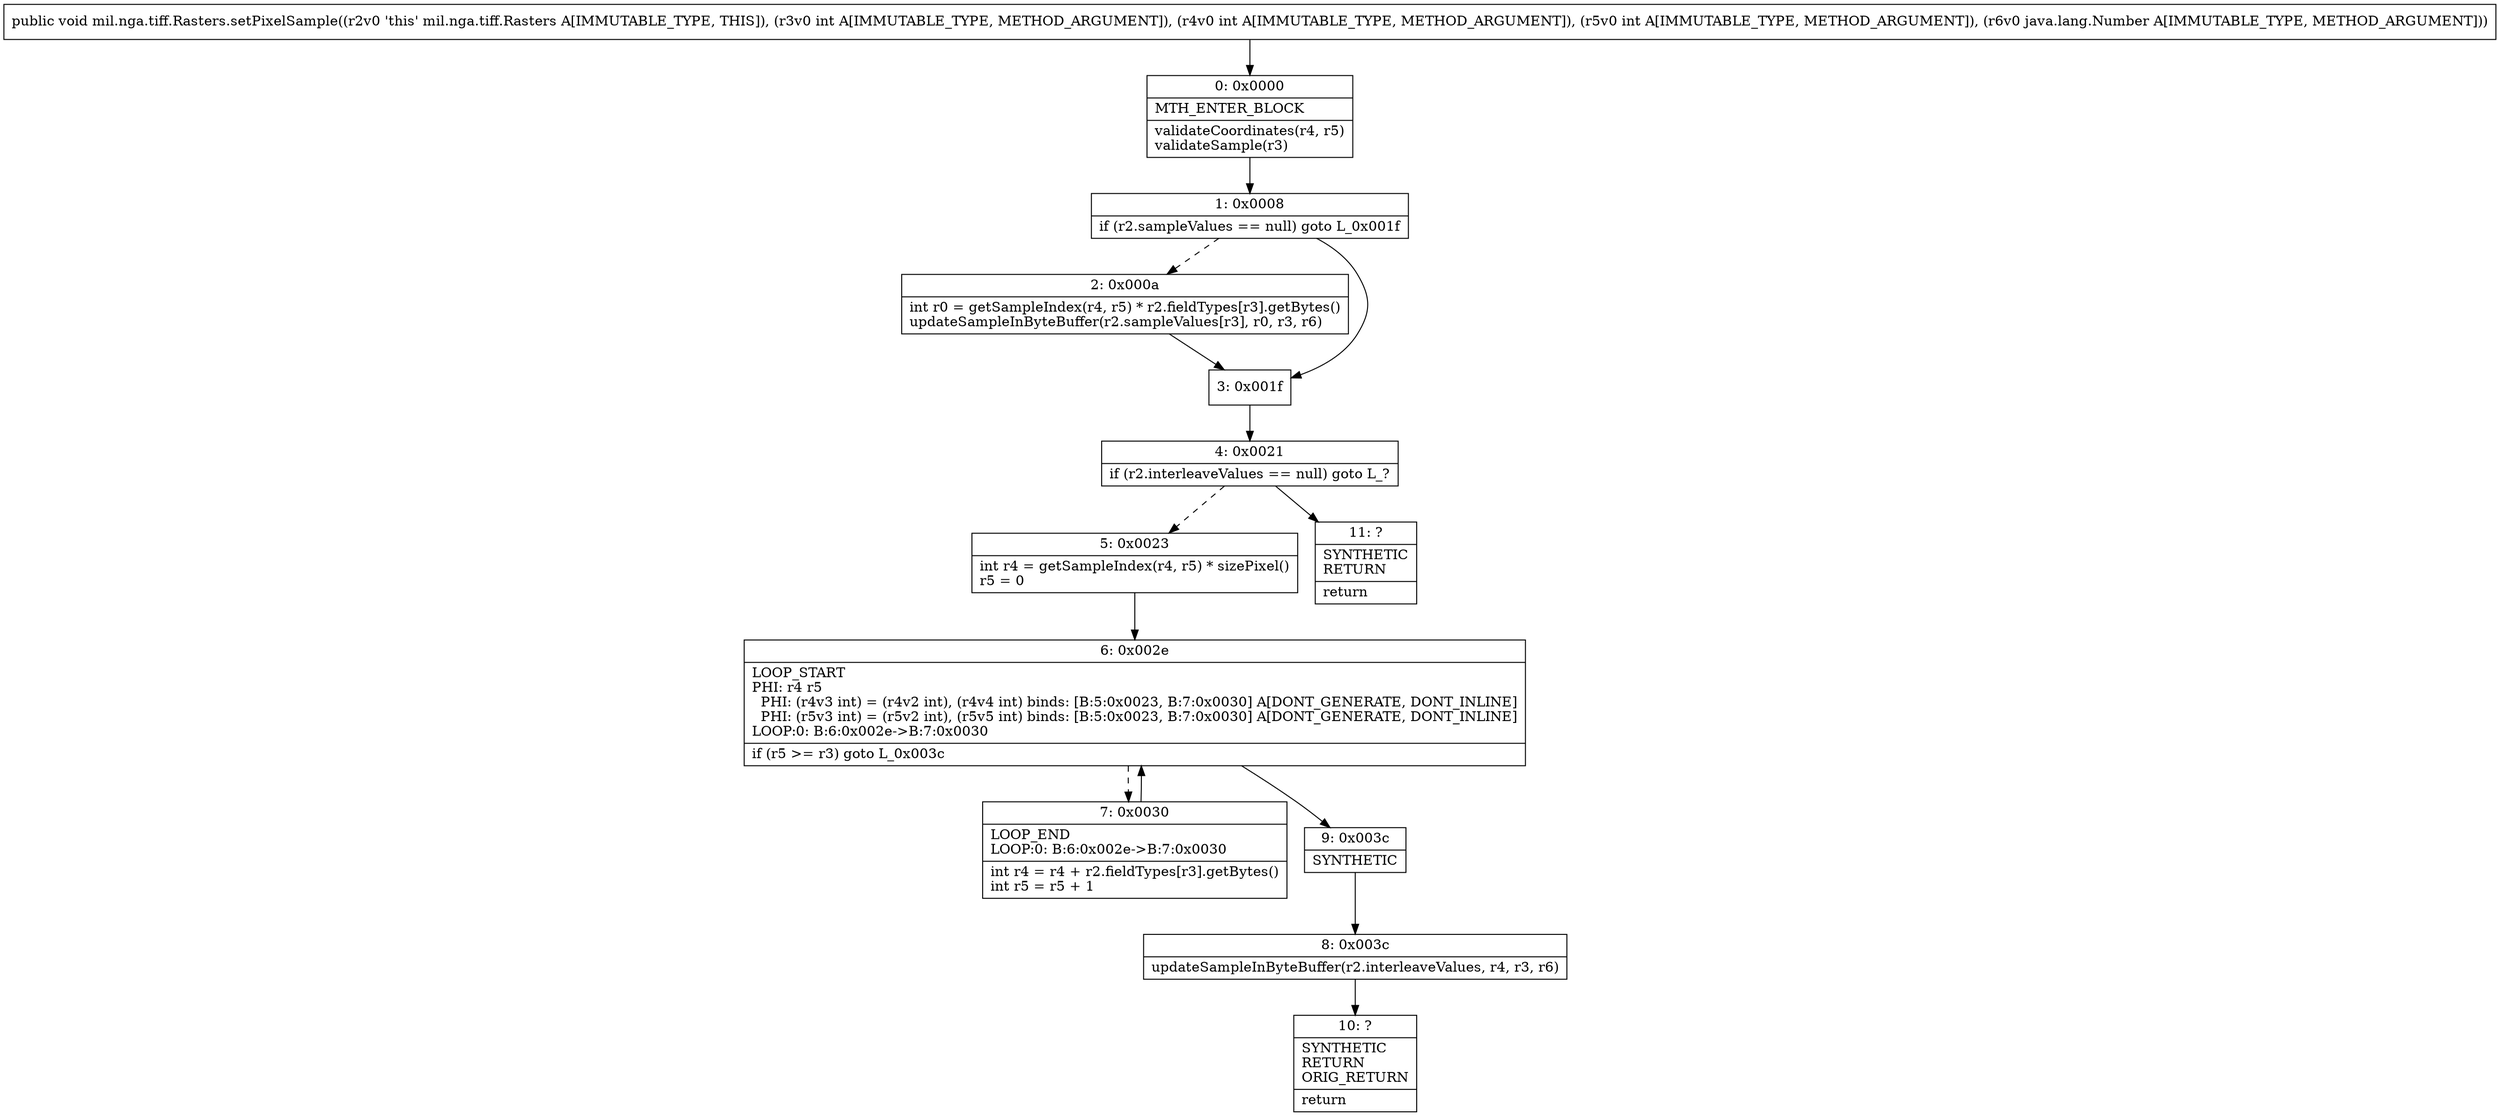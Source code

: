 digraph "CFG formil.nga.tiff.Rasters.setPixelSample(IIILjava\/lang\/Number;)V" {
Node_0 [shape=record,label="{0\:\ 0x0000|MTH_ENTER_BLOCK\l|validateCoordinates(r4, r5)\lvalidateSample(r3)\l}"];
Node_1 [shape=record,label="{1\:\ 0x0008|if (r2.sampleValues == null) goto L_0x001f\l}"];
Node_2 [shape=record,label="{2\:\ 0x000a|int r0 = getSampleIndex(r4, r5) * r2.fieldTypes[r3].getBytes()\lupdateSampleInByteBuffer(r2.sampleValues[r3], r0, r3, r6)\l}"];
Node_3 [shape=record,label="{3\:\ 0x001f}"];
Node_4 [shape=record,label="{4\:\ 0x0021|if (r2.interleaveValues == null) goto L_?\l}"];
Node_5 [shape=record,label="{5\:\ 0x0023|int r4 = getSampleIndex(r4, r5) * sizePixel()\lr5 = 0\l}"];
Node_6 [shape=record,label="{6\:\ 0x002e|LOOP_START\lPHI: r4 r5 \l  PHI: (r4v3 int) = (r4v2 int), (r4v4 int) binds: [B:5:0x0023, B:7:0x0030] A[DONT_GENERATE, DONT_INLINE]\l  PHI: (r5v3 int) = (r5v2 int), (r5v5 int) binds: [B:5:0x0023, B:7:0x0030] A[DONT_GENERATE, DONT_INLINE]\lLOOP:0: B:6:0x002e\-\>B:7:0x0030\l|if (r5 \>= r3) goto L_0x003c\l}"];
Node_7 [shape=record,label="{7\:\ 0x0030|LOOP_END\lLOOP:0: B:6:0x002e\-\>B:7:0x0030\l|int r4 = r4 + r2.fieldTypes[r3].getBytes()\lint r5 = r5 + 1\l}"];
Node_8 [shape=record,label="{8\:\ 0x003c|updateSampleInByteBuffer(r2.interleaveValues, r4, r3, r6)\l}"];
Node_9 [shape=record,label="{9\:\ 0x003c|SYNTHETIC\l}"];
Node_10 [shape=record,label="{10\:\ ?|SYNTHETIC\lRETURN\lORIG_RETURN\l|return\l}"];
Node_11 [shape=record,label="{11\:\ ?|SYNTHETIC\lRETURN\l|return\l}"];
MethodNode[shape=record,label="{public void mil.nga.tiff.Rasters.setPixelSample((r2v0 'this' mil.nga.tiff.Rasters A[IMMUTABLE_TYPE, THIS]), (r3v0 int A[IMMUTABLE_TYPE, METHOD_ARGUMENT]), (r4v0 int A[IMMUTABLE_TYPE, METHOD_ARGUMENT]), (r5v0 int A[IMMUTABLE_TYPE, METHOD_ARGUMENT]), (r6v0 java.lang.Number A[IMMUTABLE_TYPE, METHOD_ARGUMENT])) }"];
MethodNode -> Node_0;
Node_0 -> Node_1;
Node_1 -> Node_2[style=dashed];
Node_1 -> Node_3;
Node_2 -> Node_3;
Node_3 -> Node_4;
Node_4 -> Node_5[style=dashed];
Node_4 -> Node_11;
Node_5 -> Node_6;
Node_6 -> Node_7[style=dashed];
Node_6 -> Node_9;
Node_7 -> Node_6;
Node_8 -> Node_10;
Node_9 -> Node_8;
}

